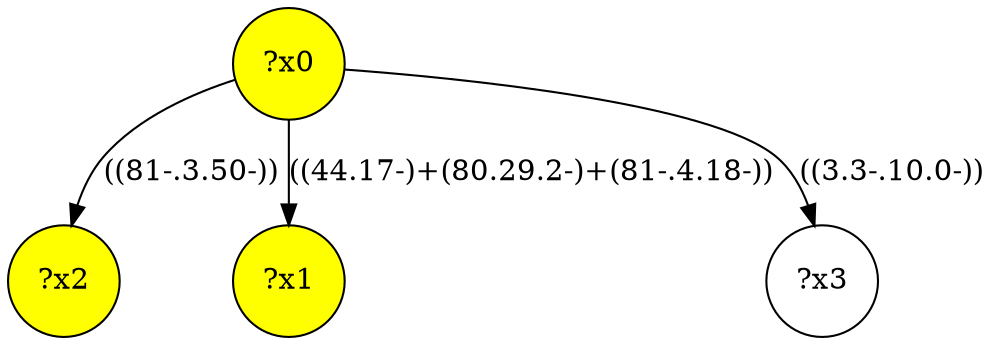 digraph g {
	x0 [fillcolor="yellow", style="filled," shape=circle, label="?x0"];
	x2 [fillcolor="yellow", style="filled," shape=circle, label="?x2"];
	x1 [fillcolor="yellow", style="filled," shape=circle, label="?x1"];
	x0 -> x1 [label="((44.17-)+(80.29.2-)+(81-.4.18-))"];
	x0 -> x2 [label="((81-.3.50-))"];
	x3 [shape=circle, label="?x3"];
	x0 -> x3 [label="((3.3-.10.0-))"];
}
